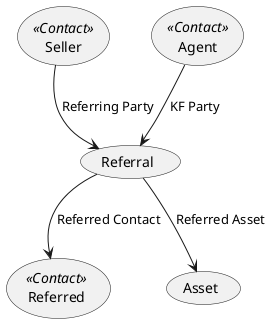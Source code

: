 @startuml Referral

(Seller) << Contact >>
(Agent) << Contact >>
(Referred) << Contact >>

(Seller) --> (Referral) : Referring Party
(Agent) --> (Referral) : KF Party
(Referral) --> (Asset) : Referred Asset
(Referral) --> (Referred) : Referred Contact


@enduml